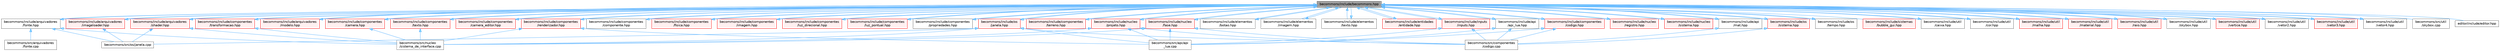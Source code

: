 digraph "becommons/include/becommons.hpp"
{
 // LATEX_PDF_SIZE
  bgcolor="transparent";
  edge [fontname=Helvetica,fontsize=10,labelfontname=Helvetica,labelfontsize=10];
  node [fontname=Helvetica,fontsize=10,shape=box,height=0.2,width=0.4];
  Node1 [id="Node000001",label="becommons/include/becommons.hpp",height=0.2,width=0.4,color="gray40", fillcolor="grey60", style="filled", fontcolor="black",tooltip=" "];
  Node1 -> Node2 [id="edge1_Node000001_Node000002",dir="back",color="steelblue1",style="solid",tooltip=" "];
  Node2 [id="Node000002",label="becommons/include/api\l/api_lua.hpp",height=0.2,width=0.4,color="grey40", fillcolor="white", style="filled",URL="$api__lua_8hpp.html",tooltip="Gerencia a configuração do luabridge para api lua."];
  Node2 -> Node1 [id="edge2_Node000002_Node000001",dir="back",color="steelblue1",style="solid",tooltip=" "];
  Node2 -> Node3 [id="edge3_Node000002_Node000003",dir="back",color="steelblue1",style="solid",tooltip=" "];
  Node3 [id="Node000003",label="becommons/src/api/api\l_lua.cpp",height=0.2,width=0.4,color="grey40", fillcolor="white", style="filled",URL="$api__lua_8cpp.html",tooltip=" "];
  Node2 -> Node4 [id="edge4_Node000002_Node000004",dir="back",color="steelblue1",style="solid",tooltip=" "];
  Node4 [id="Node000004",label="becommons/src/componentes\l/codigo.cpp",height=0.2,width=0.4,color="grey40", fillcolor="white", style="filled",URL="$codigo_8cpp.html",tooltip=" "];
  Node1 -> Node5 [id="edge5_Node000001_Node000005",dir="back",color="steelblue1",style="solid",tooltip=" "];
  Node5 [id="Node000005",label="becommons/include/api\l/mat.hpp",height=0.2,width=0.4,color="grey40", fillcolor="white", style="filled",URL="$mat_8hpp.html",tooltip="Gerencia funçoes matemáticas."];
  Node5 -> Node1 [id="edge6_Node000005_Node000001",dir="back",color="steelblue1",style="solid",tooltip=" "];
  Node5 -> Node4 [id="edge7_Node000005_Node000004",dir="back",color="steelblue1",style="solid",tooltip=" "];
  Node1 -> Node6 [id="edge8_Node000001_Node000006",dir="back",color="steelblue1",style="solid",tooltip=" "];
  Node6 [id="Node000006",label="becommons/include/arquivadores\l/fonte.hpp",height=0.2,width=0.4,color="grey40", fillcolor="white", style="filled",URL="$fonte_8hpp.html",tooltip="Define estruturas básicas para renderização de textos."];
  Node6 -> Node1 [id="edge9_Node000006_Node000001",dir="back",color="steelblue1",style="solid",tooltip=" "];
  Node6 -> Node7 [id="edge10_Node000006_Node000007",dir="back",color="steelblue1",style="solid",tooltip=" "];
  Node7 [id="Node000007",label="becommons/src/arquivadores\l/fonte.cpp",height=0.2,width=0.4,color="grey40", fillcolor="white", style="filled",URL="$fonte_8cpp.html",tooltip=" "];
  Node6 -> Node8 [id="edge11_Node000006_Node000008",dir="back",color="steelblue1",style="solid",tooltip=" "];
  Node8 [id="Node000008",label="becommons/src/nucleo\l/sistema_de_interface.cpp",height=0.2,width=0.4,color="grey40", fillcolor="white", style="filled",URL="$sistema__de__interface_8cpp.html",tooltip=" "];
  Node6 -> Node9 [id="edge12_Node000006_Node000009",dir="back",color="steelblue1",style="solid",tooltip=" "];
  Node9 [id="Node000009",label="becommons/src/os/janela.cpp",height=0.2,width=0.4,color="grey40", fillcolor="white", style="filled",URL="$janela_8cpp.html",tooltip=" "];
  Node1 -> Node10 [id="edge13_Node000001_Node000010",dir="back",color="steelblue1",style="solid",tooltip=" "];
  Node10 [id="Node000010",label="becommons/include/arquivadores\l/imageloader.hpp",height=0.2,width=0.4,color="red", fillcolor="#FFF0F0", style="filled",URL="$imageloader_8hpp.html",tooltip="Gerencia as imagems/texturas carregadas na engine."];
  Node10 -> Node1 [id="edge14_Node000010_Node000001",dir="back",color="steelblue1",style="solid",tooltip=" "];
  Node10 -> Node9 [id="edge15_Node000010_Node000009",dir="back",color="steelblue1",style="solid",tooltip=" "];
  Node1 -> Node15 [id="edge16_Node000001_Node000015",dir="back",color="steelblue1",style="solid",tooltip=" "];
  Node15 [id="Node000015",label="becommons/include/arquivadores\l/modelo.hpp",height=0.2,width=0.4,color="red", fillcolor="#FFF0F0", style="filled",URL="$modelo_8hpp.html",tooltip="Carrega um modelo usando a biblioteca assimp com base em um diretório."];
  Node15 -> Node1 [id="edge17_Node000015_Node000001",dir="back",color="steelblue1",style="solid",tooltip=" "];
  Node1 -> Node16 [id="edge18_Node000001_Node000016",dir="back",color="steelblue1",style="solid",tooltip=" "];
  Node16 [id="Node000016",label="becommons/include/arquivadores\l/shader.hpp",height=0.2,width=0.4,color="red", fillcolor="#FFF0F0", style="filled",URL="$shader_8hpp.html",tooltip="Gerencia os shaders GLSL."];
  Node16 -> Node1 [id="edge19_Node000016_Node000001",dir="back",color="steelblue1",style="solid",tooltip=" "];
  Node16 -> Node8 [id="edge20_Node000016_Node000008",dir="back",color="steelblue1",style="solid",tooltip=" "];
  Node16 -> Node9 [id="edge21_Node000016_Node000009",dir="back",color="steelblue1",style="solid",tooltip=" "];
  Node1 -> Node22 [id="edge22_Node000001_Node000022",dir="back",color="steelblue1",style="solid",tooltip=" "];
  Node22 [id="Node000022",label="becommons/include/componentes\l/camera.hpp",height=0.2,width=0.4,color="red", fillcolor="#FFF0F0", style="filled",URL="$camera_8hpp.html",tooltip="Estrutura básica de câmera."];
  Node22 -> Node1 [id="edge23_Node000022_Node000001",dir="back",color="steelblue1",style="solid",tooltip=" "];
  Node22 -> Node8 [id="edge24_Node000022_Node000008",dir="back",color="steelblue1",style="solid",tooltip=" "];
  Node1 -> Node25 [id="edge25_Node000001_Node000025",dir="back",color="steelblue1",style="solid",tooltip=" "];
  Node25 [id="Node000025",label="becommons/include/componentes\l/camera_editor.hpp",height=0.2,width=0.4,color="red", fillcolor="#FFF0F0", style="filled",URL="$camera__editor_8hpp.html",tooltip=" "];
  Node25 -> Node1 [id="edge26_Node000025_Node000001",dir="back",color="steelblue1",style="solid",tooltip=" "];
  Node1 -> Node30 [id="edge27_Node000001_Node000030",dir="back",color="steelblue1",style="solid",tooltip=" "];
  Node30 [id="Node000030",label="becommons/include/componentes\l/codigo.hpp",height=0.2,width=0.4,color="red", fillcolor="#FFF0F0", style="filled",URL="$codigo_8hpp.html",tooltip="Componente de código para entidades ECS."];
  Node30 -> Node1 [id="edge28_Node000030_Node000001",dir="back",color="steelblue1",style="solid",tooltip=" "];
  Node30 -> Node3 [id="edge29_Node000030_Node000003",dir="back",color="steelblue1",style="solid",tooltip=" "];
  Node30 -> Node4 [id="edge30_Node000030_Node000004",dir="back",color="steelblue1",style="solid",tooltip=" "];
  Node1 -> Node32 [id="edge31_Node000001_Node000032",dir="back",color="steelblue1",style="solid",tooltip=" "];
  Node32 [id="Node000032",label="becommons/include/componentes\l/componente.hpp",height=0.2,width=0.4,color="grey40", fillcolor="white", style="filled",URL="$componente_8hpp.html",tooltip="Estrutura base para componetes."];
  Node32 -> Node1 [id="edge32_Node000032_Node000001",dir="back",color="steelblue1",style="solid",tooltip=" "];
  Node1 -> Node33 [id="edge33_Node000001_Node000033",dir="back",color="steelblue1",style="solid",tooltip=" "];
  Node33 [id="Node000033",label="becommons/include/componentes\l/fisica.hpp",height=0.2,width=0.4,color="red", fillcolor="#FFF0F0", style="filled",URL="$fisica_8hpp.html",tooltip="Componente de física para entidades ECS."];
  Node33 -> Node1 [id="edge34_Node000033_Node000001",dir="back",color="steelblue1",style="solid",tooltip=" "];
  Node1 -> Node36 [id="edge35_Node000001_Node000036",dir="back",color="steelblue1",style="solid",tooltip=" "];
  Node36 [id="Node000036",label="becommons/include/componentes\l/imagem.hpp",height=0.2,width=0.4,color="red", fillcolor="#FFF0F0", style="filled",URL="$componentes_2imagem_8hpp.html",tooltip=" "];
  Node36 -> Node1 [id="edge36_Node000036_Node000001",dir="back",color="steelblue1",style="solid",tooltip=" "];
  Node1 -> Node37 [id="edge37_Node000001_Node000037",dir="back",color="steelblue1",style="solid",tooltip=" "];
  Node37 [id="Node000037",label="becommons/include/componentes\l/luz_direcional.hpp",height=0.2,width=0.4,color="red", fillcolor="#FFF0F0", style="filled",URL="$luz__direcional_8hpp.html",tooltip=" "];
  Node37 -> Node1 [id="edge38_Node000037_Node000001",dir="back",color="steelblue1",style="solid",tooltip=" "];
  Node1 -> Node38 [id="edge39_Node000001_Node000038",dir="back",color="steelblue1",style="solid",tooltip=" "];
  Node38 [id="Node000038",label="becommons/include/componentes\l/luz_pontual.hpp",height=0.2,width=0.4,color="red", fillcolor="#FFF0F0", style="filled",URL="$luz__pontual_8hpp.html",tooltip=" "];
  Node38 -> Node1 [id="edge40_Node000038_Node000001",dir="back",color="steelblue1",style="solid",tooltip=" "];
  Node1 -> Node39 [id="edge41_Node000001_Node000039",dir="back",color="steelblue1",style="solid",tooltip=" "];
  Node39 [id="Node000039",label="becommons/include/componentes\l/propriedades.hpp",height=0.2,width=0.4,color="grey40", fillcolor="white", style="filled",URL="$propriedades_8hpp.html",tooltip=" "];
  Node39 -> Node1 [id="edge42_Node000039_Node000001",dir="back",color="steelblue1",style="solid",tooltip=" "];
  Node1 -> Node40 [id="edge43_Node000001_Node000040",dir="back",color="steelblue1",style="solid",tooltip=" "];
  Node40 [id="Node000040",label="becommons/include/componentes\l/renderizador.hpp",height=0.2,width=0.4,color="red", fillcolor="#FFF0F0", style="filled",URL="$renderizador_8hpp.html",tooltip=" "];
  Node40 -> Node1 [id="edge44_Node000040_Node000001",dir="back",color="steelblue1",style="solid",tooltip=" "];
  Node40 -> Node3 [id="edge45_Node000040_Node000003",dir="back",color="steelblue1",style="solid",tooltip=" "];
  Node40 -> Node8 [id="edge46_Node000040_Node000008",dir="back",color="steelblue1",style="solid",tooltip=" "];
  Node1 -> Node41 [id="edge47_Node000001_Node000041",dir="back",color="steelblue1",style="solid",tooltip=" "];
  Node41 [id="Node000041",label="becommons/include/componentes\l/terreno.hpp",height=0.2,width=0.4,color="red", fillcolor="#FFF0F0", style="filled",URL="$terreno_8hpp.html",tooltip=" "];
  Node41 -> Node1 [id="edge48_Node000041_Node000001",dir="back",color="steelblue1",style="solid",tooltip=" "];
  Node1 -> Node42 [id="edge49_Node000001_Node000042",dir="back",color="steelblue1",style="solid",tooltip=" "];
  Node42 [id="Node000042",label="becommons/include/componentes\l/texto.hpp",height=0.2,width=0.4,color="red", fillcolor="#FFF0F0", style="filled",URL="$componentes_2texto_8hpp.html",tooltip=" "];
  Node42 -> Node1 [id="edge50_Node000042_Node000001",dir="back",color="steelblue1",style="solid",tooltip=" "];
  Node42 -> Node8 [id="edge51_Node000042_Node000008",dir="back",color="steelblue1",style="solid",tooltip=" "];
  Node1 -> Node43 [id="edge52_Node000001_Node000043",dir="back",color="steelblue1",style="solid",tooltip=" "];
  Node43 [id="Node000043",label="becommons/include/componentes\l/transformacao.hpp",height=0.2,width=0.4,color="red", fillcolor="#FFF0F0", style="filled",URL="$transformacao_8hpp.html",tooltip="Calcula a mtriz de modelo para um objeto 3d qualquer."];
  Node43 -> Node1 [id="edge53_Node000043_Node000001",dir="back",color="steelblue1",style="solid",tooltip=" "];
  Node43 -> Node8 [id="edge54_Node000043_Node000008",dir="back",color="steelblue1",style="solid",tooltip=" "];
  Node1 -> Node45 [id="edge55_Node000001_Node000045",dir="back",color="steelblue1",style="solid",tooltip=" "];
  Node45 [id="Node000045",label="becommons/include/elementos\l/botao.hpp",height=0.2,width=0.4,color="grey40", fillcolor="white", style="filled",URL="$botao_8hpp.html",tooltip=" "];
  Node45 -> Node1 [id="edge56_Node000045_Node000001",dir="back",color="steelblue1",style="solid",tooltip=" "];
  Node1 -> Node46 [id="edge57_Node000001_Node000046",dir="back",color="steelblue1",style="solid",tooltip=" "];
  Node46 [id="Node000046",label="becommons/include/elementos\l/imagem.hpp",height=0.2,width=0.4,color="grey40", fillcolor="white", style="filled",URL="$elementos_2imagem_8hpp.html",tooltip="Gerencia a configuração do luabridge para api lua."];
  Node46 -> Node1 [id="edge58_Node000046_Node000001",dir="back",color="steelblue1",style="solid",tooltip=" "];
  Node1 -> Node47 [id="edge59_Node000001_Node000047",dir="back",color="steelblue1",style="solid",tooltip=" "];
  Node47 [id="Node000047",label="becommons/include/elementos\l/texto.hpp",height=0.2,width=0.4,color="grey40", fillcolor="white", style="filled",URL="$elementos_2texto_8hpp.html",tooltip=" "];
  Node47 -> Node1 [id="edge60_Node000047_Node000001",dir="back",color="steelblue1",style="solid",tooltip=" "];
  Node1 -> Node48 [id="edge61_Node000001_Node000048",dir="back",color="steelblue1",style="solid",tooltip=" "];
  Node48 [id="Node000048",label="becommons/include/entidades\l/entidade.hpp",height=0.2,width=0.4,color="red", fillcolor="#FFF0F0", style="filled",URL="$entidade_8hpp.html",tooltip="Inclusoes e defini��es relacionadas � entidade."];
  Node48 -> Node1 [id="edge62_Node000048_Node000001",dir="back",color="steelblue1",style="solid",tooltip=" "];
  Node1 -> Node49 [id="edge63_Node000001_Node000049",dir="back",color="steelblue1",style="solid",tooltip=" "];
  Node49 [id="Node000049",label="becommons/include/inputs\l/inputs.hpp",height=0.2,width=0.4,color="red", fillcolor="#FFF0F0", style="filled",URL="$inputs_8hpp.html",tooltip=" "];
  Node49 -> Node1 [id="edge64_Node000049_Node000001",dir="back",color="steelblue1",style="solid",tooltip=" "];
  Node49 -> Node3 [id="edge65_Node000049_Node000003",dir="back",color="steelblue1",style="solid",tooltip=" "];
  Node49 -> Node4 [id="edge66_Node000049_Node000004",dir="back",color="steelblue1",style="solid",tooltip=" "];
  Node1 -> Node51 [id="edge67_Node000001_Node000051",dir="back",color="steelblue1",style="solid",tooltip=" "];
  Node51 [id="Node000051",label="becommons/include/nucleo\l/fase.hpp",height=0.2,width=0.4,color="red", fillcolor="#FFF0F0", style="filled",URL="$fase_8hpp.html",tooltip="Gerencia sistemas numa fase."];
  Node51 -> Node1 [id="edge68_Node000051_Node000001",dir="back",color="steelblue1",style="solid",tooltip=" "];
  Node51 -> Node3 [id="edge69_Node000051_Node000003",dir="back",color="steelblue1",style="solid",tooltip=" "];
  Node51 -> Node4 [id="edge70_Node000051_Node000004",dir="back",color="steelblue1",style="solid",tooltip=" "];
  Node51 -> Node8 [id="edge71_Node000051_Node000008",dir="back",color="steelblue1",style="solid",tooltip=" "];
  Node1 -> Node53 [id="edge72_Node000001_Node000053",dir="back",color="steelblue1",style="solid",tooltip=" "];
  Node53 [id="Node000053",label="becommons/include/nucleo\l/projeto.hpp",height=0.2,width=0.4,color="red", fillcolor="#FFF0F0", style="filled",URL="$projeto_8hpp.html",tooltip="Gerencia configurações do projeto."];
  Node53 -> Node1 [id="edge73_Node000053_Node000001",dir="back",color="steelblue1",style="solid",tooltip=" "];
  Node53 -> Node3 [id="edge74_Node000053_Node000003",dir="back",color="steelblue1",style="solid",tooltip=" "];
  Node53 -> Node4 [id="edge75_Node000053_Node000004",dir="back",color="steelblue1",style="solid",tooltip=" "];
  Node53 -> Node8 [id="edge76_Node000053_Node000008",dir="back",color="steelblue1",style="solid",tooltip=" "];
  Node1 -> Node55 [id="edge77_Node000001_Node000055",dir="back",color="steelblue1",style="solid",tooltip=" "];
  Node55 [id="Node000055",label="becommons/include/nucleo\l/registro.hpp",height=0.2,width=0.4,color="red", fillcolor="#FFF0F0", style="filled",URL="$registro_8hpp.html",tooltip="Inclusoes e definições relacionadas à registro."];
  Node55 -> Node1 [id="edge78_Node000055_Node000001",dir="back",color="steelblue1",style="solid",tooltip=" "];
  Node1 -> Node56 [id="edge79_Node000001_Node000056",dir="back",color="steelblue1",style="solid",tooltip=" "];
  Node56 [id="Node000056",label="becommons/include/nucleo\l/sistema.hpp",height=0.2,width=0.4,color="red", fillcolor="#FFF0F0", style="filled",URL="$nucleo_2sistema_8hpp.html",tooltip=" "];
  Node56 -> Node1 [id="edge80_Node000056_Node000001",dir="back",color="steelblue1",style="solid",tooltip=" "];
  Node1 -> Node59 [id="edge81_Node000001_Node000059",dir="back",color="steelblue1",style="solid",tooltip=" "];
  Node59 [id="Node000059",label="becommons/include/os\l/janela.hpp",height=0.2,width=0.4,color="red", fillcolor="#FFF0F0", style="filled",URL="$janela_8hpp.html",tooltip="Inicia e gerencia janela glfw."];
  Node59 -> Node1 [id="edge82_Node000059_Node000001",dir="back",color="steelblue1",style="solid",tooltip=" "];
  Node59 -> Node3 [id="edge83_Node000059_Node000003",dir="back",color="steelblue1",style="solid",tooltip=" "];
  Node59 -> Node4 [id="edge84_Node000059_Node000004",dir="back",color="steelblue1",style="solid",tooltip=" "];
  Node59 -> Node8 [id="edge85_Node000059_Node000008",dir="back",color="steelblue1",style="solid",tooltip=" "];
  Node59 -> Node9 [id="edge86_Node000059_Node000009",dir="back",color="steelblue1",style="solid",tooltip=" "];
  Node1 -> Node61 [id="edge87_Node000001_Node000061",dir="back",color="steelblue1",style="solid",tooltip=" "];
  Node61 [id="Node000061",label="becommons/include/os\l/sistema.hpp",height=0.2,width=0.4,color="red", fillcolor="#FFF0F0", style="filled",URL="$os_2sistema_8hpp.html",tooltip="funçoes do sistema"];
  Node61 -> Node1 [id="edge88_Node000061_Node000001",dir="back",color="steelblue1",style="solid",tooltip=" "];
  Node61 -> Node4 [id="edge89_Node000061_Node000004",dir="back",color="steelblue1",style="solid",tooltip=" "];
  Node1 -> Node62 [id="edge90_Node000001_Node000062",dir="back",color="steelblue1",style="solid",tooltip=" "];
  Node62 [id="Node000062",label="becommons/include/os\l/tempo.hpp",height=0.2,width=0.4,color="grey40", fillcolor="white", style="filled",URL="$tempo_8hpp.html",tooltip="Inicia e gerencia o tempo."];
  Node62 -> Node1 [id="edge91_Node000062_Node000001",dir="back",color="steelblue1",style="solid",tooltip=" "];
  Node1 -> Node63 [id="edge92_Node000001_Node000063",dir="back",color="steelblue1",style="solid",tooltip=" "];
  Node63 [id="Node000063",label="becommons/include/sistemas\l/bubble_gui.hpp",height=0.2,width=0.4,color="red", fillcolor="#FFF0F0", style="filled",URL="$bubble__gui_8hpp.html",tooltip=" "];
  Node1 -> Node64 [id="edge93_Node000001_Node000064",dir="back",color="steelblue1",style="solid",tooltip=" "];
  Node64 [id="Node000064",label="becommons/include/util\l/caixa.hpp",height=0.2,width=0.4,color="grey40", fillcolor="white", style="filled",URL="$caixa_8hpp.html",tooltip=" "];
  Node64 -> Node1 [id="edge94_Node000064_Node000001",dir="back",color="steelblue1",style="solid",tooltip=" "];
  Node1 -> Node65 [id="edge95_Node000001_Node000065",dir="back",color="steelblue1",style="solid",tooltip=" "];
  Node65 [id="Node000065",label="becommons/include/util\l/cor.hpp",height=0.2,width=0.4,color="grey40", fillcolor="white", style="filled",URL="$cor_8hpp.html",tooltip=" "];
  Node65 -> Node1 [id="edge96_Node000065_Node000001",dir="back",color="steelblue1",style="solid",tooltip=" "];
  Node1 -> Node66 [id="edge97_Node000001_Node000066",dir="back",color="steelblue1",style="solid",tooltip=" "];
  Node66 [id="Node000066",label="becommons/include/util\l/malha.hpp",height=0.2,width=0.4,color="red", fillcolor="#FFF0F0", style="filled",URL="$malha_8hpp.html",tooltip=" "];
  Node66 -> Node1 [id="edge98_Node000066_Node000001",dir="back",color="steelblue1",style="solid",tooltip=" "];
  Node1 -> Node68 [id="edge99_Node000001_Node000068",dir="back",color="steelblue1",style="solid",tooltip=" "];
  Node68 [id="Node000068",label="becommons/include/util\l/material.hpp",height=0.2,width=0.4,color="red", fillcolor="#FFF0F0", style="filled",URL="$material_8hpp.html",tooltip=" "];
  Node68 -> Node1 [id="edge100_Node000068_Node000001",dir="back",color="steelblue1",style="solid",tooltip=" "];
  Node1 -> Node69 [id="edge101_Node000001_Node000069",dir="back",color="steelblue1",style="solid",tooltip=" "];
  Node69 [id="Node000069",label="becommons/include/util\l/raio.hpp",height=0.2,width=0.4,color="red", fillcolor="#FFF0F0", style="filled",URL="$raio_8hpp.html",tooltip=" "];
  Node69 -> Node1 [id="edge102_Node000069_Node000001",dir="back",color="steelblue1",style="solid",tooltip=" "];
  Node1 -> Node70 [id="edge103_Node000001_Node000070",dir="back",color="steelblue1",style="solid",tooltip=" "];
  Node70 [id="Node000070",label="becommons/include/util\l/skybox.hpp",height=0.2,width=0.4,color="grey40", fillcolor="white", style="filled",URL="$skybox_8hpp.html",tooltip=" "];
  Node70 -> Node1 [id="edge104_Node000070_Node000001",dir="back",color="steelblue1",style="solid",tooltip=" "];
  Node1 -> Node71 [id="edge105_Node000001_Node000071",dir="back",color="steelblue1",style="solid",tooltip=" "];
  Node71 [id="Node000071",label="becommons/include/util\l/vertice.hpp",height=0.2,width=0.4,color="red", fillcolor="#FFF0F0", style="filled",URL="$vertice_8hpp.html",tooltip=" "];
  Node71 -> Node1 [id="edge106_Node000071_Node000001",dir="back",color="steelblue1",style="solid",tooltip=" "];
  Node1 -> Node72 [id="edge107_Node000001_Node000072",dir="back",color="steelblue1",style="solid",tooltip=" "];
  Node72 [id="Node000072",label="becommons/include/util\l/vetor2.hpp",height=0.2,width=0.4,color="grey40", fillcolor="white", style="filled",URL="$vetor2_8hpp.html",tooltip=" "];
  Node72 -> Node1 [id="edge108_Node000072_Node000001",dir="back",color="steelblue1",style="solid",tooltip=" "];
  Node1 -> Node73 [id="edge109_Node000001_Node000073",dir="back",color="steelblue1",style="solid",tooltip=" "];
  Node73 [id="Node000073",label="becommons/include/util\l/vetor3.hpp",height=0.2,width=0.4,color="red", fillcolor="#FFF0F0", style="filled",URL="$vetor3_8hpp.html",tooltip=" "];
  Node73 -> Node1 [id="edge110_Node000073_Node000001",dir="back",color="steelblue1",style="solid",tooltip=" "];
  Node1 -> Node74 [id="edge111_Node000001_Node000074",dir="back",color="steelblue1",style="solid",tooltip=" "];
  Node74 [id="Node000074",label="becommons/include/util\l/vetor4.hpp",height=0.2,width=0.4,color="grey40", fillcolor="white", style="filled",URL="$vetor4_8hpp.html",tooltip=" "];
  Node74 -> Node1 [id="edge112_Node000074_Node000001",dir="back",color="steelblue1",style="solid",tooltip=" "];
  Node1 -> Node75 [id="edge113_Node000001_Node000075",dir="back",color="steelblue1",style="solid",tooltip=" "];
  Node75 [id="Node000075",label="becommons/src/util\l/skybox.cpp",height=0.2,width=0.4,color="grey40", fillcolor="white", style="filled",URL="$skybox_8cpp.html",tooltip=" "];
  Node1 -> Node28 [id="edge114_Node000001_Node000028",dir="back",color="steelblue1",style="solid",tooltip=" "];
  Node28 [id="Node000028",label="editor/include/editor.hpp",height=0.2,width=0.4,color="grey40", fillcolor="white", style="filled",URL="$editor_8hpp.html",tooltip=" "];
}
